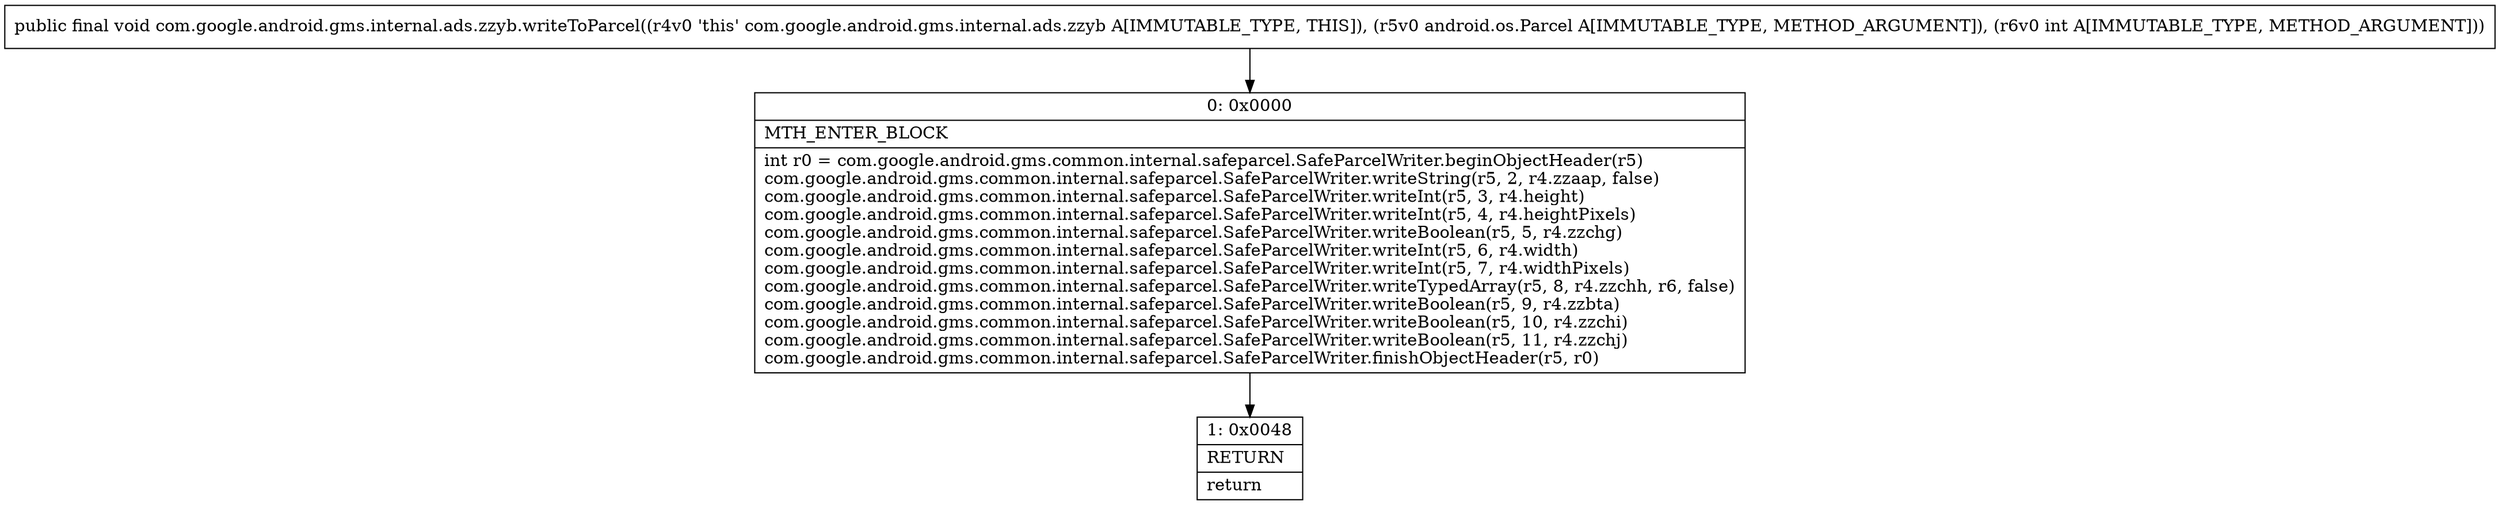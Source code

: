 digraph "CFG forcom.google.android.gms.internal.ads.zzyb.writeToParcel(Landroid\/os\/Parcel;I)V" {
Node_0 [shape=record,label="{0\:\ 0x0000|MTH_ENTER_BLOCK\l|int r0 = com.google.android.gms.common.internal.safeparcel.SafeParcelWriter.beginObjectHeader(r5)\lcom.google.android.gms.common.internal.safeparcel.SafeParcelWriter.writeString(r5, 2, r4.zzaap, false)\lcom.google.android.gms.common.internal.safeparcel.SafeParcelWriter.writeInt(r5, 3, r4.height)\lcom.google.android.gms.common.internal.safeparcel.SafeParcelWriter.writeInt(r5, 4, r4.heightPixels)\lcom.google.android.gms.common.internal.safeparcel.SafeParcelWriter.writeBoolean(r5, 5, r4.zzchg)\lcom.google.android.gms.common.internal.safeparcel.SafeParcelWriter.writeInt(r5, 6, r4.width)\lcom.google.android.gms.common.internal.safeparcel.SafeParcelWriter.writeInt(r5, 7, r4.widthPixels)\lcom.google.android.gms.common.internal.safeparcel.SafeParcelWriter.writeTypedArray(r5, 8, r4.zzchh, r6, false)\lcom.google.android.gms.common.internal.safeparcel.SafeParcelWriter.writeBoolean(r5, 9, r4.zzbta)\lcom.google.android.gms.common.internal.safeparcel.SafeParcelWriter.writeBoolean(r5, 10, r4.zzchi)\lcom.google.android.gms.common.internal.safeparcel.SafeParcelWriter.writeBoolean(r5, 11, r4.zzchj)\lcom.google.android.gms.common.internal.safeparcel.SafeParcelWriter.finishObjectHeader(r5, r0)\l}"];
Node_1 [shape=record,label="{1\:\ 0x0048|RETURN\l|return\l}"];
MethodNode[shape=record,label="{public final void com.google.android.gms.internal.ads.zzyb.writeToParcel((r4v0 'this' com.google.android.gms.internal.ads.zzyb A[IMMUTABLE_TYPE, THIS]), (r5v0 android.os.Parcel A[IMMUTABLE_TYPE, METHOD_ARGUMENT]), (r6v0 int A[IMMUTABLE_TYPE, METHOD_ARGUMENT])) }"];
MethodNode -> Node_0;
Node_0 -> Node_1;
}

